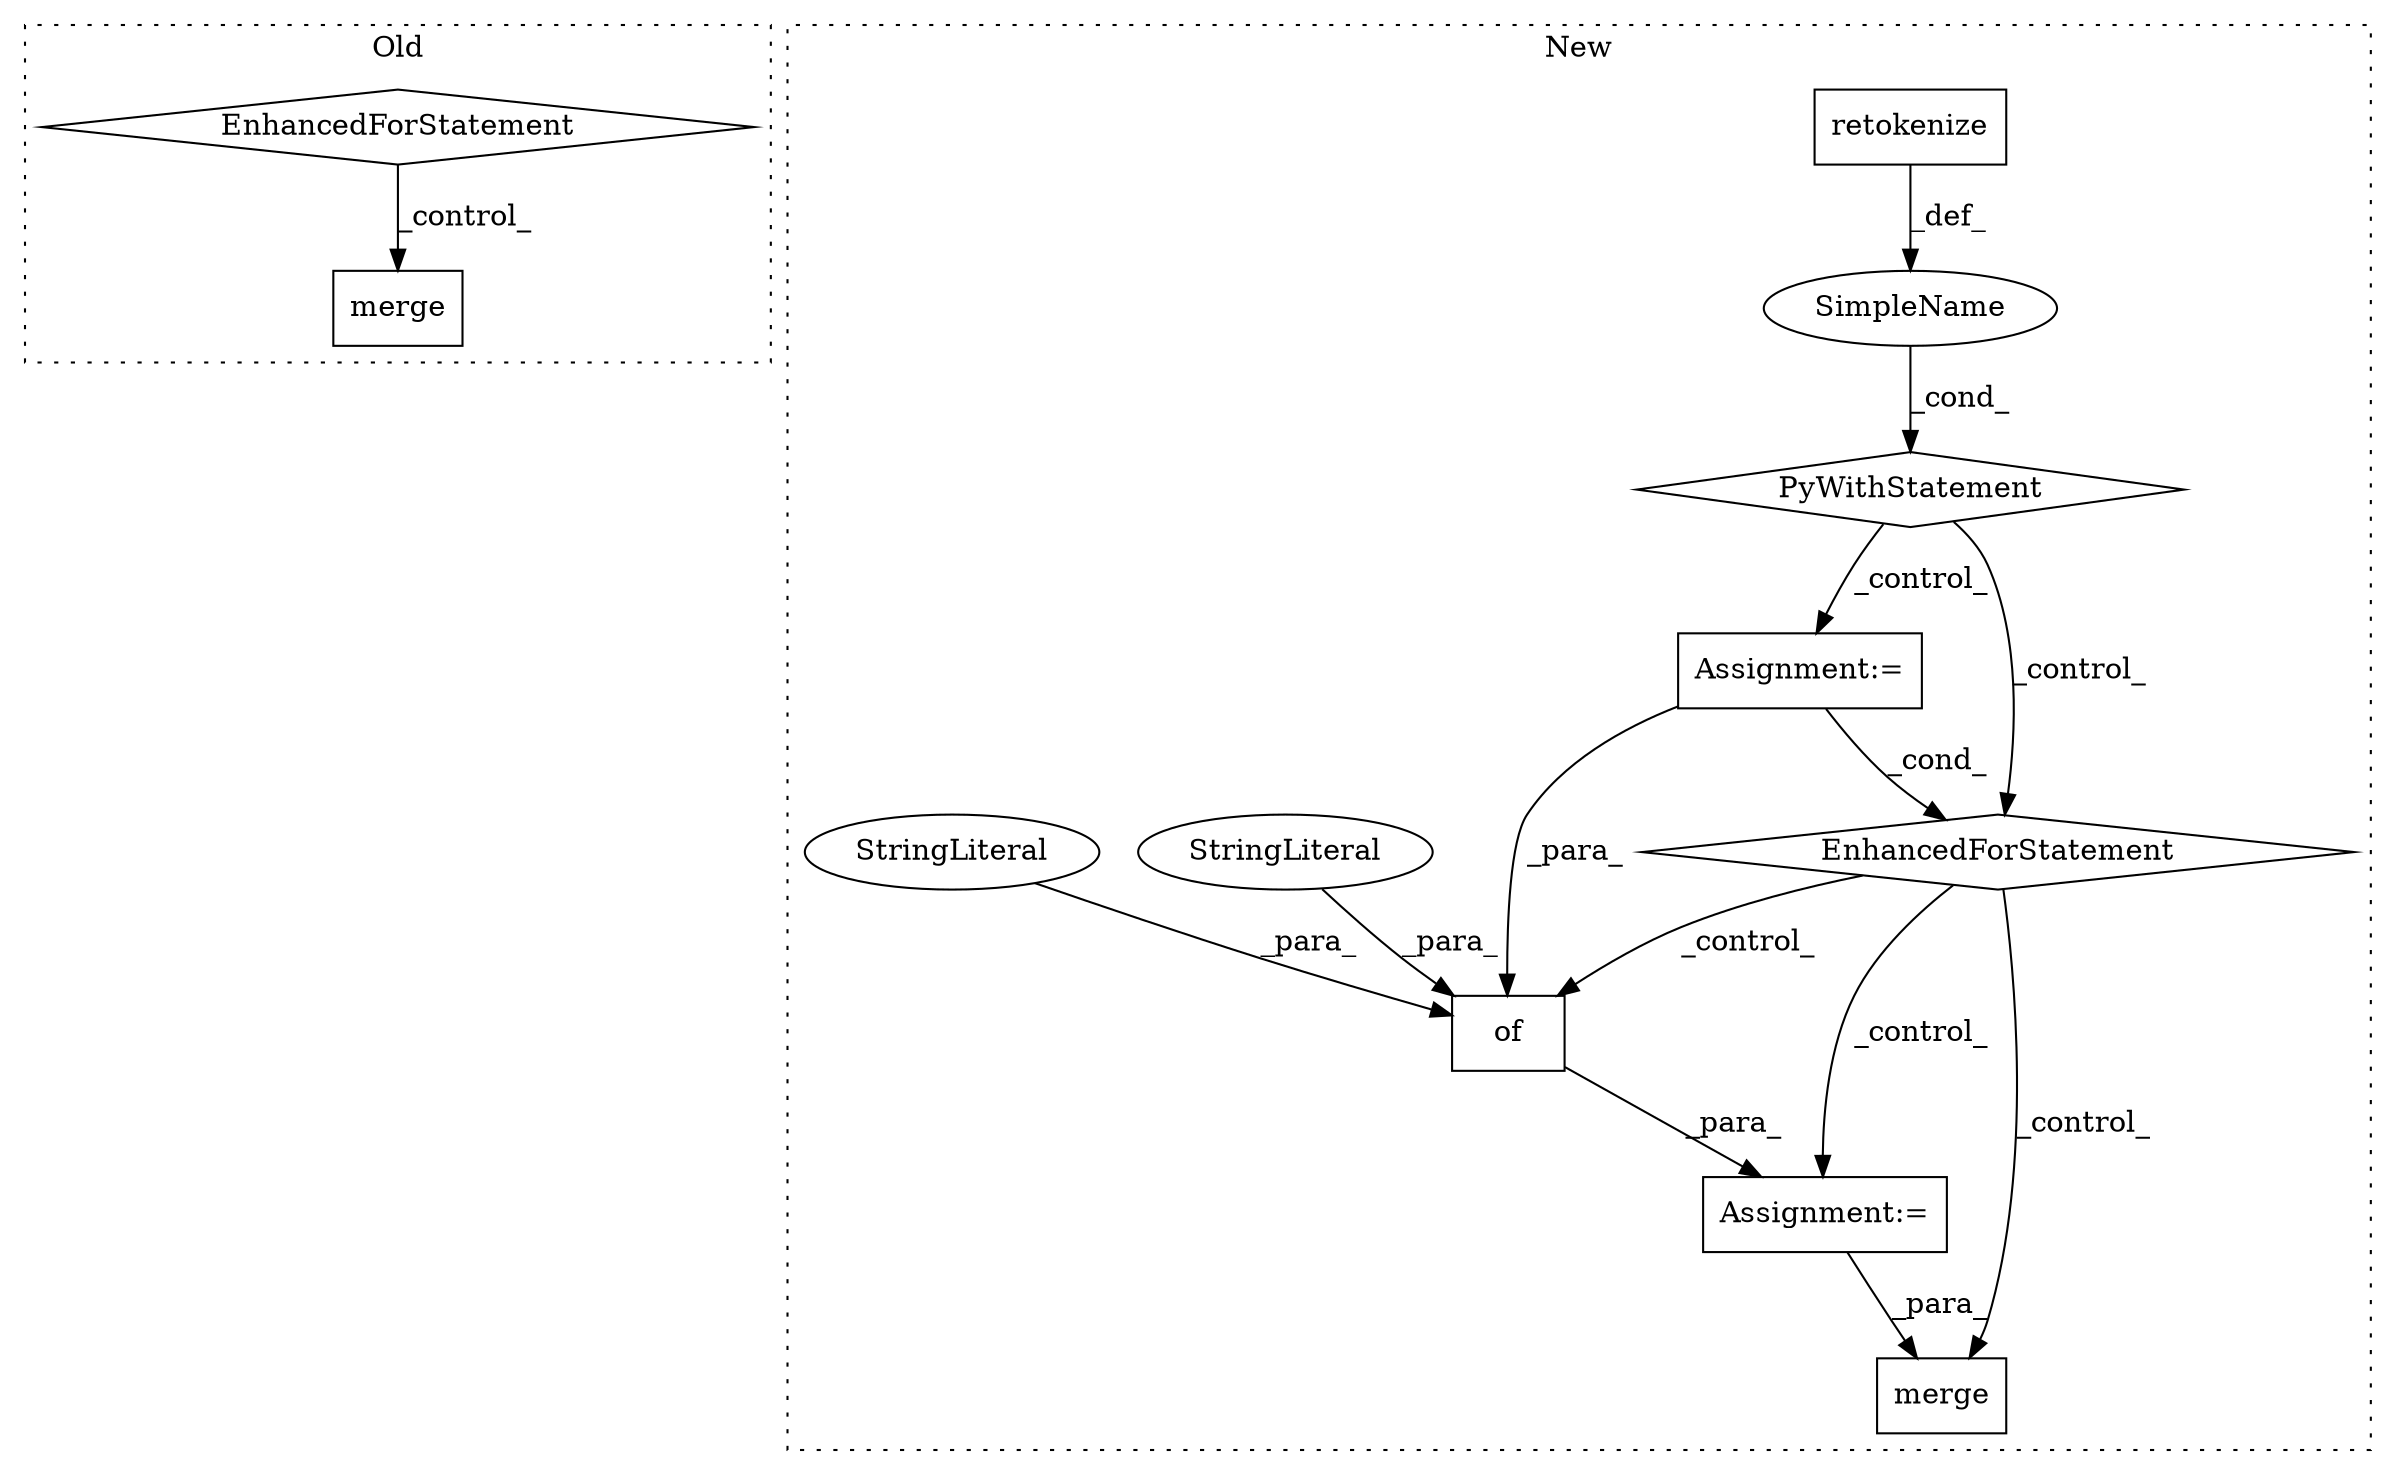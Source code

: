 digraph G {
subgraph cluster0 {
1 [label="EnhancedForStatement" a="70" s="12003,12091" l="53,2" shape="diamond"];
6 [label="merge" a="32" s="12200,12234" l="6,1" shape="box"];
label = "Old";
style="dotted";
}
subgraph cluster1 {
2 [label="retokenize" a="32" s="11003" l="12" shape="box"];
3 [label="EnhancedForStatement" a="70" s="11048,11117" l="57,2" shape="diamond"];
4 [label="SimpleName" a="42" s="" l="" shape="ellipse"];
5 [label="PyWithStatement" a="104" s="10989,11015" l="10,2" shape="diamond"];
7 [label="merge" a="32" s="11228,11242" l="6,1" shape="box"];
8 [label="Assignment:=" a="7" s="11048,11117" l="57,2" shape="box"];
9 [label="of" a="32" s="11139,11205" l="3,1" shape="box"];
10 [label="StringLiteral" a="45" s="11161" l="7" shape="ellipse"];
11 [label="StringLiteral" a="45" s="11142" l="5" shape="ellipse"];
12 [label="Assignment:=" a="7" s="11134" l="1" shape="box"];
label = "New";
style="dotted";
}
1 -> 6 [label="_control_"];
2 -> 4 [label="_def_"];
3 -> 7 [label="_control_"];
3 -> 9 [label="_control_"];
3 -> 12 [label="_control_"];
4 -> 5 [label="_cond_"];
5 -> 3 [label="_control_"];
5 -> 8 [label="_control_"];
8 -> 3 [label="_cond_"];
8 -> 9 [label="_para_"];
9 -> 12 [label="_para_"];
10 -> 9 [label="_para_"];
11 -> 9 [label="_para_"];
12 -> 7 [label="_para_"];
}